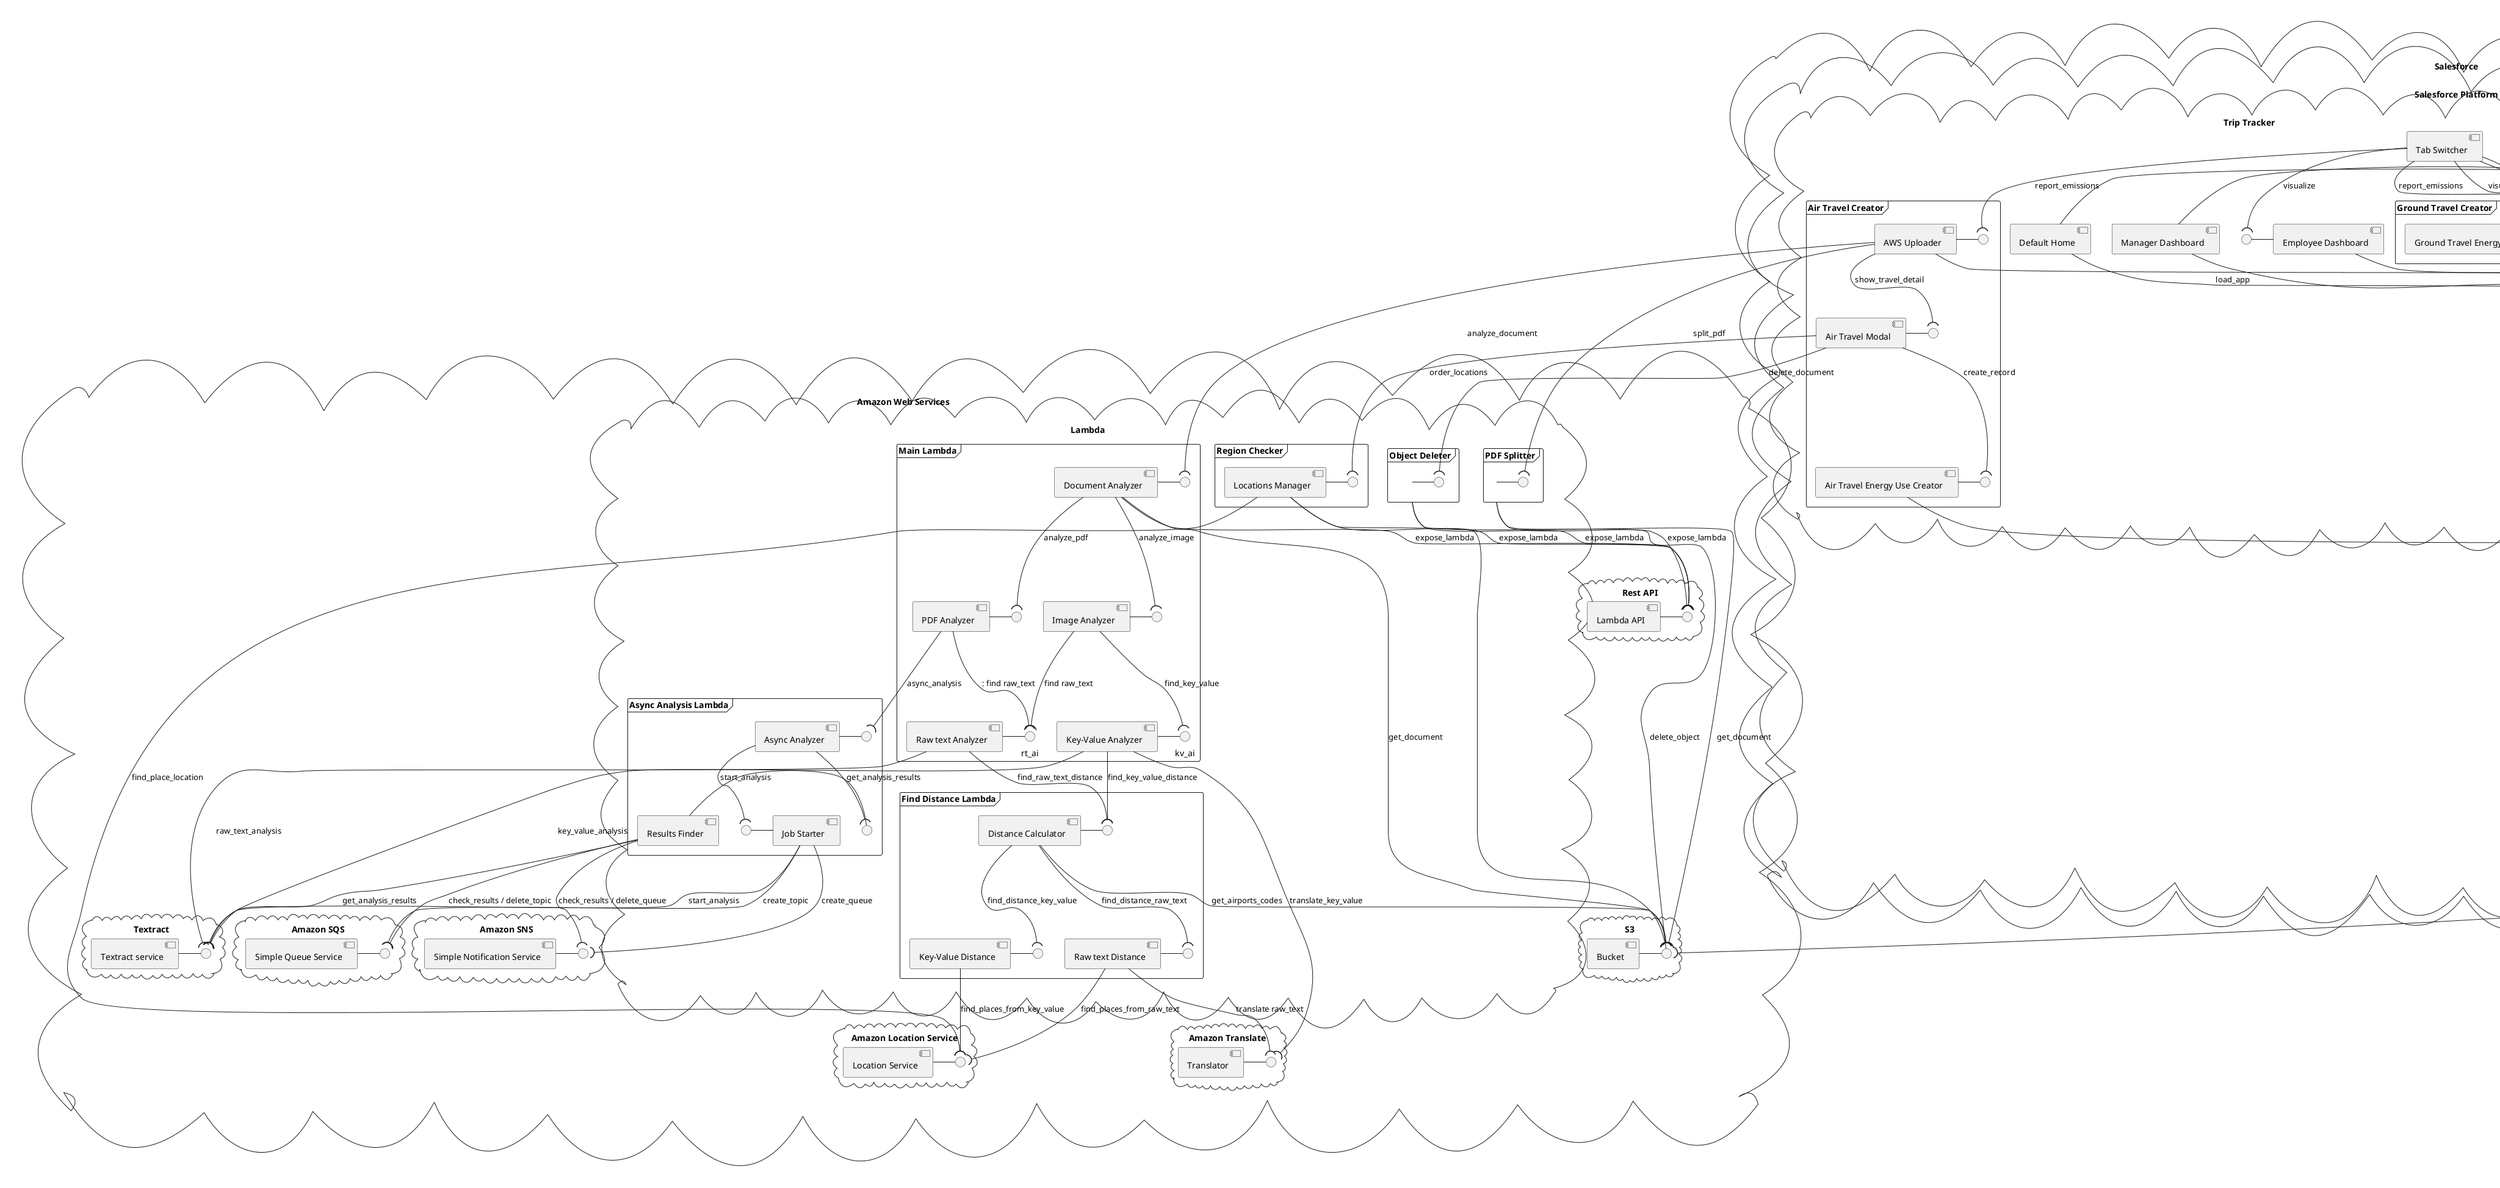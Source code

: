 @startuml "Logic and deployment view"

cloud "Amazon Web Services" {
    cloud "S3" {
        interface " " as bu_i
        [Bucket] - bu_i
    }
    cloud "Lambda" {
        frame "Main Lambda" {
            interface " " as doc_ai
            interface " " as pai
            interface " " as iai
            [Document Analyzer] - doc_ai
            [PDF Analyzer] - pai
            [Image Analyzer] - iai
            [Key-Value Analyzer] - kv_ai
            [Raw text Analyzer] - rt_ai
            [Document Analyzer] --( bu_i : get_document
            [Document Analyzer] --( pai : analyze_pdf
            [Document Analyzer] --( iai : analyze_image
            [Image Analyzer] --( kv_ai : find_key_value
            [Image Analyzer] --( rt_ai : find raw_text
            [PDF Analyzer] --( rt_ai : : find raw_text

        }
        frame "Find Distance Lambda" {
            interface " " as dci
            interface " " as kv_dist_i
            interface " " as rt_dist_i
            [Key-Value Distance] - kv_dist_i
            [Raw text Distance] - rt_dist_i
            [Distance Calculator] - dci
            [Distance Calculator] --( kv_dist_i : find_distance_key_value
            [Distance Calculator] --( rt_dist_i : find_distance_raw_text
            [Key-Value Analyzer] --( dci : find_key_value_distance
            [Raw text Analyzer] --( dci : find_raw_text_distance
            [Distance Calculator] --( bu_i : get_airports_codes

        }
        frame "Async Analysis Lambda" {
            interface " " as async_ai
            [Async Analyzer] - async_ai
            [PDF Analyzer] --( async_ai : async_analysis
            interface " " as js_i
            interface " " as rf_i
            [Job Starter] - js_i
            [Results Finder] - rf_i
            [Async Analyzer] --( js_i : start_analysis
            [Async Analyzer] --( rf_i : get_analysis_results
            
        }
        frame "Region Checker" {
            interface " " as lm_i
            [Locations Manager] - lm_i
            [Locations Manager] - bu_i
            
        }
        frame "Object Deleter" {
            interface " " as obj_del
            [Object Deleter] - obj_del
            [Object Deleter] --( bu_i : delete_object
        }
        frame "PDF Splitter" {
            interface " " as pdf_sp_i
            [PDF Splitter] - pdf_sp_i
            [PDF Splitter] --( bu_i : get_document
        }

    }
    cloud "Rest API" {
        interface " " as ld_api_i
        [Lambda API] - ld_api_i
        [Document Analyzer] --( ld_api_i : expose_lambda
        [Object Deleter] --( ld_api_i : expose_lambda
        [PDF Splitter]  --( ld_api_i : expose_lambda
        [Locations Manager] --( ld_api_i : expose_lambda

    }
    cloud "Amazon Translate" {
        interface " " as trans_i
        [Translator] - trans_i
        [Key-Value Analyzer] --( trans_i : translate_key_value
        [Raw text Distance] --( trans_i : translate raw_text
        
    }
    cloud "Amazon Location Service" {
        interface " " as loc_i
        [Location Service] - loc_i
        [Key-Value Distance] --( loc_i : find_places_from_key_value
        [Raw text Distance] --( loc_i : find_places_from_raw_text
        [Locations Manager] --( loc_i : find_place_location
    }
    cloud "Amazon SQS" {
        interface " " as sqs_i
        [Simple Queue Service] - sqs_i
        [Job Starter] --( sqs_i : create_topic
        [Results Finder] --( sqs_i : check_results / delete_topic
    }
    cloud "Amazon SNS" {
        interface " " as sns_i
        [Simple Notification Service] - sns_i
        [Job Starter] --( sns_i : create_queue 
        [Results Finder] --( sns_i : check_results / delete_queue
    }
    cloud "Textract" {
        interface " " as text_ser_i
        [Textract service] - text_ser_i
        [Key-Value Analyzer] --( text_ser_i : key_value_analysis
        [Raw text Analyzer] --( text_ser_i : raw_text_analysis
        [Job Starter] --( text_ser_i : start_analysis
        [Results Finder] --( text_ser_i : get_analysis_results
    }
}
cloud "Salesforce" {
  cloud "Salesforce Platform" {
      cloud "Trip Tracker"{
        
        interface " " as tsi
        interface " " as hi
        interface " " as edi
        interface " " as mdi
        
        [User Interface] 
        [Tab Switcher] - tsi
        [Default Home] - hi
        [Manager Dashboard] - mdi
        [Employee Dashboard] - edi
        
        frame "Air Travel Creator" {
            interface " " as awsi
            interface " " as ateuci
            interface " " as atm_i
            [AWS Uploader] --( bu_i : upload_file
            [AWS Uploader] - awsi
            [Air Travel Modal] - atm_i
            [Air Travel Energy Use Creator] - ateuci
            [AWS Uploader] --( doc_ai : analyze_document
            [AWS Uploader] --( atm_i : show_travel_detail
            [Air Travel Modal] --( lm_i : order_locations
            [Air Travel Modal] --( ateuci : create_record
            [Air Travel Modal] --( obj_del : delete_document
            [AWS Uploader] --( pdf_sp_i : split_pdf
        }

        frame "Ground Travel Creator" {
            interface " " as gteuci
            [Ground Travel Energy Use Creator] - gteuci

        }
        [User Interface] --( hi : visualize
        [User Interface] --( tsi : visualize
        [Tab Switcher] --( mdi : visualize
        [Tab Switcher] --( edi : visualize
        [Tab Switcher] --( hi : visualize
        [Tab Switcher] --( awsi : report_emissions
        [Tab Switcher] --( gteuci : report_emissions
        
       } 
        cloud "Salesforce Database" {
            interface " " as dbi
            [Database] - dbi
        
        }
        cloud "Tableau" {
            interface " " as ai
            interface " " as di
            interface " " as wi
            
            [App] - ai
            [Dashboard] - di
            [Widget] - wi
           
            [App] --( di : load_dashboard
            [Dashboard] --( wi : load_graphs
            
        }
    interface " " as dbl_i
    [Database loader] --( dbi : load_data
    [Database loader] - dbl_i
    [Widget] --( dbl_i : query_data

    cloud "Net Zero Cloud"{
        interface " " as nzc_i
        [NZC App] - nzc_i
        note left of [NZC App]
            Objects:
            Air Travel Energy Use 
            Ground Travel Energy Use 
            Air Travel Emission Factors
            Ground Travel Emission Factors
            Scope 3 Carbon Footprint
            Scope 3 Emission source
        end note
        [Air Travel Energy Use Creator] --( nzc_i : use_objects
        [Ground Travel Energy Use Creator] --( nzc_i : use_objects
        [NZC App] --( dbl_i : load_data / save_data
    }  

    [Manager Dashboard] --( ai : load_app
    [Employee Dashboard] --( ai : load_app
    [Default Home] --( ai : load_app
  }
}



@enduml
